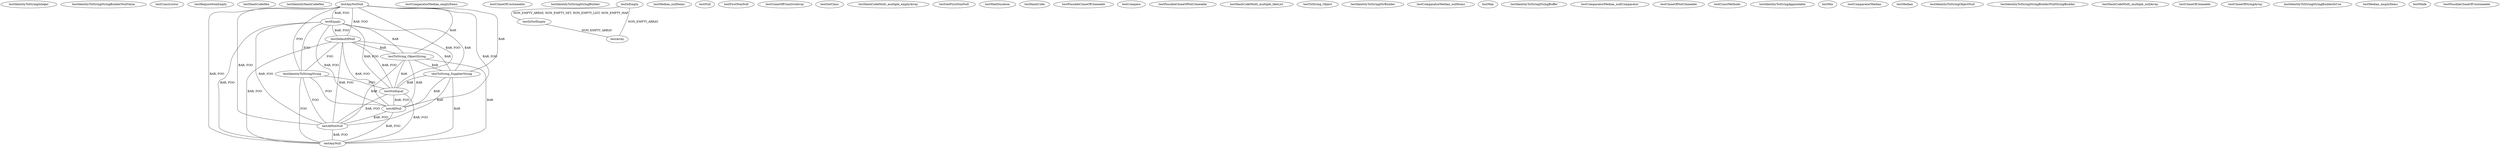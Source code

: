 digraph G {
testIdentityToStringInteger;
testIdentityToStringStringBuilderNullValue;
testConstructor;
testRequireNonEmpty;
testHashCodeHex;
testIdentityHashCodeHex;
testAnyNotNull;
testComparatorMedian_emptyItems;
testCloneOfUncloneable;
testIdentityToStringStringBuilder;
testIsEmpty;
testIsNotEmpty;
testMedian_nullItems;
testNull;
testFirstNonNull;
testEquals;
testCloneOfPrimitiveArray;
testGetClass;
testHashCodeMulti_multiple_emptyArray;
testDefaultIfNull;
testGetFirstNonNull;
testWaitDuration;
testHashCode;
testPossibleCloneOfCloneable;
testCompare;
testPossibleCloneOfNotCloneable;
testHashCodeMulti_multiple_likeList;
testToString_Object;
testIdentityToStringStrBuilder;
testIdentityToStringString;
testComparatorMedian_nullItems;
testMax;
testIdentityToStringStringBuffer;
testComparatorMedian_nullComparator;
testToString_ObjectString;
testToString_SupplierString;
testNotEqual;
testCloneOfNotCloneable;
testConstMethods;
testIdentityToStringAppendable;
testMin;
testComparatorMedian;
testMedian;
testIdentityToStringObjectNull;
testIdentityToStringStringBuilderNullStringBuilder;
testHashCodeMulti_multiple_nullArray;
testArray;
testCloneOfCloneable;
testCloneOfStringArray;
testAllNull;
testAllNotNull;
testIdentityToStringStringBuilderInUse;
testMedian_emptyItems;
testMode;
testAnyNull;
testPossibleCloneOfUncloneable;
testIdentityToStringString -> testAllNotNull [label=" FOO", dir=none];
testIdentityToStringString -> testAnyNull [label=" FOO", dir=none];
testIdentityToStringString -> testAllNull [label=" FOO", dir=none];
testIdentityToStringString -> testNotEqual [label=" FOO", dir=none];
testAllNotNull -> testAnyNull [label=" BAR, FOO", dir=none];
testAnyNotNull -> testIdentityToStringString [label=" FOO", dir=none];
testAnyNotNull -> testAllNotNull [label=" BAR, FOO", dir=none];
testAnyNotNull -> testToString_ObjectString [label=" BAR", dir=none];
testAnyNotNull -> testAnyNull [label=" BAR, FOO", dir=none];
testAnyNotNull -> testDefaultIfNull [label=" BAR, FOO", dir=none];
testAnyNotNull -> testToString_SupplierString [label=" BAR", dir=none];
testAnyNotNull -> testAllNull [label=" BAR, FOO", dir=none];
testAnyNotNull -> testEquals [label=" BAR, FOO", dir=none];
testAnyNotNull -> testNotEqual [label=" BAR, FOO", dir=none];
testIsEmpty -> testArray [label=" NON_EMPTY_ARRAY", dir=none];
testIsEmpty -> testIsNotEmpty [label=" NON_EMPTY_ARRAY, NON_EMPTY_SET, NON_EMPTY_LIST, NON_EMPTY_MAP", dir=none];
testToString_ObjectString -> testAllNotNull [label=" BAR", dir=none];
testToString_ObjectString -> testAnyNull [label=" BAR", dir=none];
testToString_ObjectString -> testToString_SupplierString [label=" BAR", dir=none];
testToString_ObjectString -> testAllNull [label=" BAR", dir=none];
testToString_ObjectString -> testNotEqual [label=" BAR", dir=none];
testIsNotEmpty -> testArray [label=" NON_EMPTY_ARRAY", dir=none];
testDefaultIfNull -> testIdentityToStringString [label=" FOO", dir=none];
testDefaultIfNull -> testAllNotNull [label=" BAR, FOO", dir=none];
testDefaultIfNull -> testToString_ObjectString [label=" BAR", dir=none];
testDefaultIfNull -> testAnyNull [label=" BAR, FOO", dir=none];
testDefaultIfNull -> testToString_SupplierString [label=" BAR", dir=none];
testDefaultIfNull -> testAllNull [label=" BAR, FOO", dir=none];
testDefaultIfNull -> testNotEqual [label=" BAR, FOO", dir=none];
testToString_SupplierString -> testAllNotNull [label=" BAR", dir=none];
testToString_SupplierString -> testAnyNull [label=" BAR", dir=none];
testToString_SupplierString -> testAllNull [label=" BAR", dir=none];
testToString_SupplierString -> testNotEqual [label=" BAR", dir=none];
testAllNull -> testAllNotNull [label=" BAR, FOO", dir=none];
testAllNull -> testAnyNull [label=" BAR, FOO", dir=none];
testEquals -> testIdentityToStringString [label=" FOO", dir=none];
testEquals -> testAllNotNull [label=" BAR, FOO", dir=none];
testEquals -> testToString_ObjectString [label=" BAR", dir=none];
testEquals -> testAnyNull [label=" BAR, FOO", dir=none];
testEquals -> testDefaultIfNull [label=" BAR, FOO", dir=none];
testEquals -> testToString_SupplierString [label=" BAR", dir=none];
testEquals -> testAllNull [label=" BAR, FOO", dir=none];
testEquals -> testNotEqual [label=" BAR, FOO", dir=none];
testNotEqual -> testAllNotNull [label=" BAR, FOO", dir=none];
testNotEqual -> testAnyNull [label=" BAR, FOO", dir=none];
testNotEqual -> testAllNull [label=" BAR, FOO", dir=none];
}